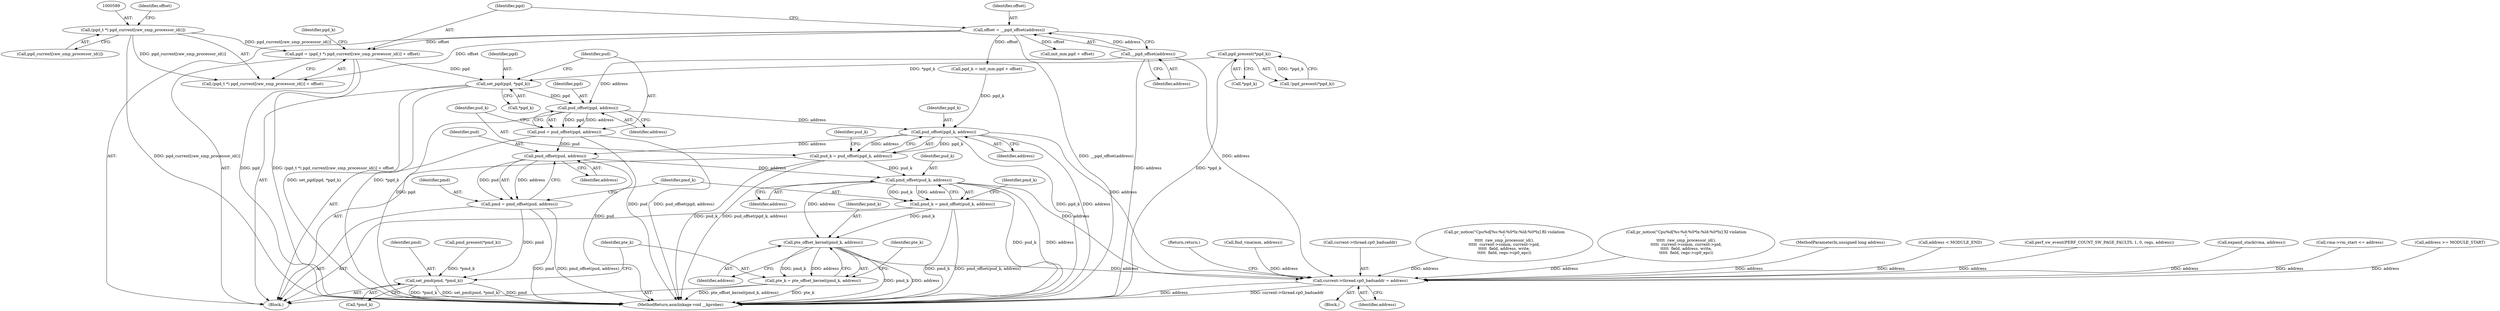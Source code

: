 digraph "0_linux_a8b0ca17b80e92faab46ee7179ba9e99ccb61233_14@pointer" {
"1000607" [label="(Call,set_pgd(pgd, *pgd_k))"];
"1000585" [label="(Call,pgd = (pgd_t *) pgd_current[raw_smp_processor_id()] + offset)"];
"1000588" [label="(Call,(pgd_t *) pgd_current[raw_smp_processor_id()])"];
"1000574" [label="(Call,offset = __pgd_offset(address))"];
"1000576" [label="(Call,__pgd_offset(address))"];
"1000603" [label="(Call,pgd_present(*pgd_k))"];
"1000613" [label="(Call,pud_offset(pgd, address))"];
"1000611" [label="(Call,pud = pud_offset(pgd, address))"];
"1000629" [label="(Call,pmd_offset(pud, address))"];
"1000627" [label="(Call,pmd = pmd_offset(pud, address))"];
"1000643" [label="(Call,set_pmd(pmd, *pmd_k))"];
"1000634" [label="(Call,pmd_offset(pud_k, address))"];
"1000478" [label="(Call,current->thread.cp0_baduaddr = address)"];
"1000632" [label="(Call,pmd_k = pmd_offset(pud_k, address))"];
"1000649" [label="(Call,pte_offset_kernel(pmd_k, address))"];
"1000647" [label="(Call,pte_k = pte_offset_kernel(pmd_k, address))"];
"1000618" [label="(Call,pud_offset(pgd_k, address))"];
"1000616" [label="(Call,pud_k = pud_offset(pgd_k, address))"];
"1000643" [label="(Call,set_pmd(pmd, *pmd_k))"];
"1000616" [label="(Call,pud_k = pud_offset(pgd_k, address))"];
"1000197" [label="(Call,address < MODULE_END)"];
"1000343" [label="(Call,perf_sw_event(PERF_COUNT_SW_PAGE_FAULTS, 1, 0, regs, address))"];
"1000596" [label="(Call,init_mm.pgd + offset)"];
"1000630" [label="(Identifier,pud)"];
"1000648" [label="(Identifier,pte_k)"];
"1000585" [label="(Call,pgd = (pgd_t *) pgd_current[raw_smp_processor_id()] + offset)"];
"1000603" [label="(Call,pgd_present(*pgd_k))"];
"1000586" [label="(Identifier,pgd)"];
"1000593" [label="(Identifier,offset)"];
"1000237" [label="(Call,expand_stack(vma, address))"];
"1000575" [label="(Identifier,offset)"];
"1000222" [label="(Call,vma->vm_start <= address)"];
"1000587" [label="(Call,(pgd_t *) pgd_current[raw_smp_processor_id()] + offset)"];
"1000194" [label="(Call,address >= MODULE_START)"];
"1000485" [label="(Return,return;)"];
"1000214" [label="(Call,find_vma(mm, address))"];
"1000629" [label="(Call,pmd_offset(pud, address))"];
"1000615" [label="(Identifier,address)"];
"1000659" [label="(MethodReturn,asmlinkage void __kprobes)"];
"1000620" [label="(Identifier,address)"];
"1000635" [label="(Identifier,pud_k)"];
"1000647" [label="(Call,pte_k = pte_offset_kernel(pmd_k, address))"];
"1000632" [label="(Call,pmd_k = pmd_offset(pud_k, address))"];
"1000588" [label="(Call,(pgd_t *) pgd_current[raw_smp_processor_id()])"];
"1000636" [label="(Identifier,address)"];
"1000649" [label="(Call,pte_offset_kernel(pmd_k, address))"];
"1000484" [label="(Identifier,address)"];
"1000479" [label="(Call,current->thread.cp0_baduaddr)"];
"1000602" [label="(Call,!pgd_present(*pgd_k))"];
"1000634" [label="(Call,pmd_offset(pud_k, address))"];
"1000609" [label="(Call,*pgd_k)"];
"1000594" [label="(Call,pgd_k = init_mm.pgd + offset)"];
"1000614" [label="(Identifier,pgd)"];
"1000595" [label="(Identifier,pgd_k)"];
"1000656" [label="(Identifier,pte_k)"];
"1000645" [label="(Call,*pmd_k)"];
"1000651" [label="(Identifier,address)"];
"1000633" [label="(Identifier,pmd_k)"];
"1000477" [label="(Block,)"];
"1000650" [label="(Identifier,pmd_k)"];
"1000631" [label="(Identifier,address)"];
"1000607" [label="(Call,set_pgd(pgd, *pgd_k))"];
"1000617" [label="(Identifier,pud_k)"];
"1000618" [label="(Call,pud_offset(pgd_k, address))"];
"1000644" [label="(Identifier,pmd)"];
"1000302" [label="(Call,pr_notice(\"Cpu%d[%s:%d:%0*lx:%ld:%0*lx] RI violation\n\",\n\t\t\t\t\t  raw_smp_processor_id(),\n\t\t\t\t\t  current->comm, current->pid,\n\t\t\t\t\t  field, address, write,\n\t\t\t\t\t  field, regs->cp0_epc))"];
"1000574" [label="(Call,offset = __pgd_offset(address))"];
"1000612" [label="(Identifier,pud)"];
"1000641" [label="(Identifier,pmd_k)"];
"1000619" [label="(Identifier,pgd_k)"];
"1000625" [label="(Identifier,pud_k)"];
"1000590" [label="(Call,pgd_current[raw_smp_processor_id()])"];
"1000576" [label="(Call,__pgd_offset(address))"];
"1000628" [label="(Identifier,pmd)"];
"1000627" [label="(Call,pmd = pmd_offset(pud, address))"];
"1000639" [label="(Call,pmd_present(*pmd_k))"];
"1000608" [label="(Identifier,pgd)"];
"1000478" [label="(Call,current->thread.cp0_baduaddr = address)"];
"1000604" [label="(Call,*pgd_k)"];
"1000613" [label="(Call,pud_offset(pgd, address))"];
"1000277" [label="(Call,pr_notice(\"Cpu%d[%s:%d:%0*lx:%ld:%0*lx] XI violation\n\",\n\t\t\t\t\t  raw_smp_processor_id(),\n\t\t\t\t\t  current->comm, current->pid,\n\t\t\t\t\t  field, address, write,\n\t\t\t\t\t  field, regs->cp0_epc))"];
"1000577" [label="(Identifier,address)"];
"1000611" [label="(Call,pud = pud_offset(pgd, address))"];
"1000572" [label="(Block,)"];
"1000117" [label="(MethodParameterIn,unsigned long address)"];
"1000607" -> "1000572"  [label="AST: "];
"1000607" -> "1000609"  [label="CFG: "];
"1000608" -> "1000607"  [label="AST: "];
"1000609" -> "1000607"  [label="AST: "];
"1000612" -> "1000607"  [label="CFG: "];
"1000607" -> "1000659"  [label="DDG: set_pgd(pgd, *pgd_k)"];
"1000607" -> "1000659"  [label="DDG: *pgd_k"];
"1000585" -> "1000607"  [label="DDG: pgd"];
"1000603" -> "1000607"  [label="DDG: *pgd_k"];
"1000607" -> "1000613"  [label="DDG: pgd"];
"1000585" -> "1000572"  [label="AST: "];
"1000585" -> "1000587"  [label="CFG: "];
"1000586" -> "1000585"  [label="AST: "];
"1000587" -> "1000585"  [label="AST: "];
"1000595" -> "1000585"  [label="CFG: "];
"1000585" -> "1000659"  [label="DDG: pgd"];
"1000585" -> "1000659"  [label="DDG: (pgd_t *) pgd_current[raw_smp_processor_id()] + offset"];
"1000588" -> "1000585"  [label="DDG: pgd_current[raw_smp_processor_id()]"];
"1000574" -> "1000585"  [label="DDG: offset"];
"1000588" -> "1000587"  [label="AST: "];
"1000588" -> "1000590"  [label="CFG: "];
"1000589" -> "1000588"  [label="AST: "];
"1000590" -> "1000588"  [label="AST: "];
"1000593" -> "1000588"  [label="CFG: "];
"1000588" -> "1000659"  [label="DDG: pgd_current[raw_smp_processor_id()]"];
"1000588" -> "1000587"  [label="DDG: pgd_current[raw_smp_processor_id()]"];
"1000574" -> "1000572"  [label="AST: "];
"1000574" -> "1000576"  [label="CFG: "];
"1000575" -> "1000574"  [label="AST: "];
"1000576" -> "1000574"  [label="AST: "];
"1000586" -> "1000574"  [label="CFG: "];
"1000574" -> "1000659"  [label="DDG: __pgd_offset(address)"];
"1000576" -> "1000574"  [label="DDG: address"];
"1000574" -> "1000587"  [label="DDG: offset"];
"1000574" -> "1000594"  [label="DDG: offset"];
"1000574" -> "1000596"  [label="DDG: offset"];
"1000576" -> "1000577"  [label="CFG: "];
"1000577" -> "1000576"  [label="AST: "];
"1000576" -> "1000659"  [label="DDG: address"];
"1000576" -> "1000478"  [label="DDG: address"];
"1000576" -> "1000613"  [label="DDG: address"];
"1000603" -> "1000602"  [label="AST: "];
"1000603" -> "1000604"  [label="CFG: "];
"1000604" -> "1000603"  [label="AST: "];
"1000602" -> "1000603"  [label="CFG: "];
"1000603" -> "1000659"  [label="DDG: *pgd_k"];
"1000603" -> "1000602"  [label="DDG: *pgd_k"];
"1000613" -> "1000611"  [label="AST: "];
"1000613" -> "1000615"  [label="CFG: "];
"1000614" -> "1000613"  [label="AST: "];
"1000615" -> "1000613"  [label="AST: "];
"1000611" -> "1000613"  [label="CFG: "];
"1000613" -> "1000659"  [label="DDG: pgd"];
"1000613" -> "1000611"  [label="DDG: pgd"];
"1000613" -> "1000611"  [label="DDG: address"];
"1000613" -> "1000618"  [label="DDG: address"];
"1000611" -> "1000572"  [label="AST: "];
"1000612" -> "1000611"  [label="AST: "];
"1000617" -> "1000611"  [label="CFG: "];
"1000611" -> "1000659"  [label="DDG: pud_offset(pgd, address)"];
"1000611" -> "1000659"  [label="DDG: pud"];
"1000611" -> "1000629"  [label="DDG: pud"];
"1000629" -> "1000627"  [label="AST: "];
"1000629" -> "1000631"  [label="CFG: "];
"1000630" -> "1000629"  [label="AST: "];
"1000631" -> "1000629"  [label="AST: "];
"1000627" -> "1000629"  [label="CFG: "];
"1000629" -> "1000659"  [label="DDG: pud"];
"1000629" -> "1000627"  [label="DDG: pud"];
"1000629" -> "1000627"  [label="DDG: address"];
"1000618" -> "1000629"  [label="DDG: address"];
"1000629" -> "1000634"  [label="DDG: address"];
"1000627" -> "1000572"  [label="AST: "];
"1000628" -> "1000627"  [label="AST: "];
"1000633" -> "1000627"  [label="CFG: "];
"1000627" -> "1000659"  [label="DDG: pmd_offset(pud, address)"];
"1000627" -> "1000659"  [label="DDG: pmd"];
"1000627" -> "1000643"  [label="DDG: pmd"];
"1000643" -> "1000572"  [label="AST: "];
"1000643" -> "1000645"  [label="CFG: "];
"1000644" -> "1000643"  [label="AST: "];
"1000645" -> "1000643"  [label="AST: "];
"1000648" -> "1000643"  [label="CFG: "];
"1000643" -> "1000659"  [label="DDG: set_pmd(pmd, *pmd_k)"];
"1000643" -> "1000659"  [label="DDG: pmd"];
"1000643" -> "1000659"  [label="DDG: *pmd_k"];
"1000639" -> "1000643"  [label="DDG: *pmd_k"];
"1000634" -> "1000632"  [label="AST: "];
"1000634" -> "1000636"  [label="CFG: "];
"1000635" -> "1000634"  [label="AST: "];
"1000636" -> "1000634"  [label="AST: "];
"1000632" -> "1000634"  [label="CFG: "];
"1000634" -> "1000659"  [label="DDG: pud_k"];
"1000634" -> "1000659"  [label="DDG: address"];
"1000634" -> "1000478"  [label="DDG: address"];
"1000634" -> "1000632"  [label="DDG: pud_k"];
"1000634" -> "1000632"  [label="DDG: address"];
"1000616" -> "1000634"  [label="DDG: pud_k"];
"1000634" -> "1000649"  [label="DDG: address"];
"1000478" -> "1000477"  [label="AST: "];
"1000478" -> "1000484"  [label="CFG: "];
"1000479" -> "1000478"  [label="AST: "];
"1000484" -> "1000478"  [label="AST: "];
"1000485" -> "1000478"  [label="CFG: "];
"1000478" -> "1000659"  [label="DDG: current->thread.cp0_baduaddr"];
"1000478" -> "1000659"  [label="DDG: address"];
"1000302" -> "1000478"  [label="DDG: address"];
"1000649" -> "1000478"  [label="DDG: address"];
"1000237" -> "1000478"  [label="DDG: address"];
"1000222" -> "1000478"  [label="DDG: address"];
"1000194" -> "1000478"  [label="DDG: address"];
"1000343" -> "1000478"  [label="DDG: address"];
"1000618" -> "1000478"  [label="DDG: address"];
"1000197" -> "1000478"  [label="DDG: address"];
"1000214" -> "1000478"  [label="DDG: address"];
"1000277" -> "1000478"  [label="DDG: address"];
"1000117" -> "1000478"  [label="DDG: address"];
"1000632" -> "1000572"  [label="AST: "];
"1000633" -> "1000632"  [label="AST: "];
"1000641" -> "1000632"  [label="CFG: "];
"1000632" -> "1000659"  [label="DDG: pmd_k"];
"1000632" -> "1000659"  [label="DDG: pmd_offset(pud_k, address)"];
"1000632" -> "1000649"  [label="DDG: pmd_k"];
"1000649" -> "1000647"  [label="AST: "];
"1000649" -> "1000651"  [label="CFG: "];
"1000650" -> "1000649"  [label="AST: "];
"1000651" -> "1000649"  [label="AST: "];
"1000647" -> "1000649"  [label="CFG: "];
"1000649" -> "1000659"  [label="DDG: pmd_k"];
"1000649" -> "1000659"  [label="DDG: address"];
"1000649" -> "1000647"  [label="DDG: pmd_k"];
"1000649" -> "1000647"  [label="DDG: address"];
"1000647" -> "1000572"  [label="AST: "];
"1000648" -> "1000647"  [label="AST: "];
"1000656" -> "1000647"  [label="CFG: "];
"1000647" -> "1000659"  [label="DDG: pte_k"];
"1000647" -> "1000659"  [label="DDG: pte_offset_kernel(pmd_k, address)"];
"1000618" -> "1000616"  [label="AST: "];
"1000618" -> "1000620"  [label="CFG: "];
"1000619" -> "1000618"  [label="AST: "];
"1000620" -> "1000618"  [label="AST: "];
"1000616" -> "1000618"  [label="CFG: "];
"1000618" -> "1000659"  [label="DDG: pgd_k"];
"1000618" -> "1000659"  [label="DDG: address"];
"1000618" -> "1000616"  [label="DDG: pgd_k"];
"1000618" -> "1000616"  [label="DDG: address"];
"1000594" -> "1000618"  [label="DDG: pgd_k"];
"1000616" -> "1000572"  [label="AST: "];
"1000617" -> "1000616"  [label="AST: "];
"1000625" -> "1000616"  [label="CFG: "];
"1000616" -> "1000659"  [label="DDG: pud_offset(pgd_k, address)"];
"1000616" -> "1000659"  [label="DDG: pud_k"];
}
